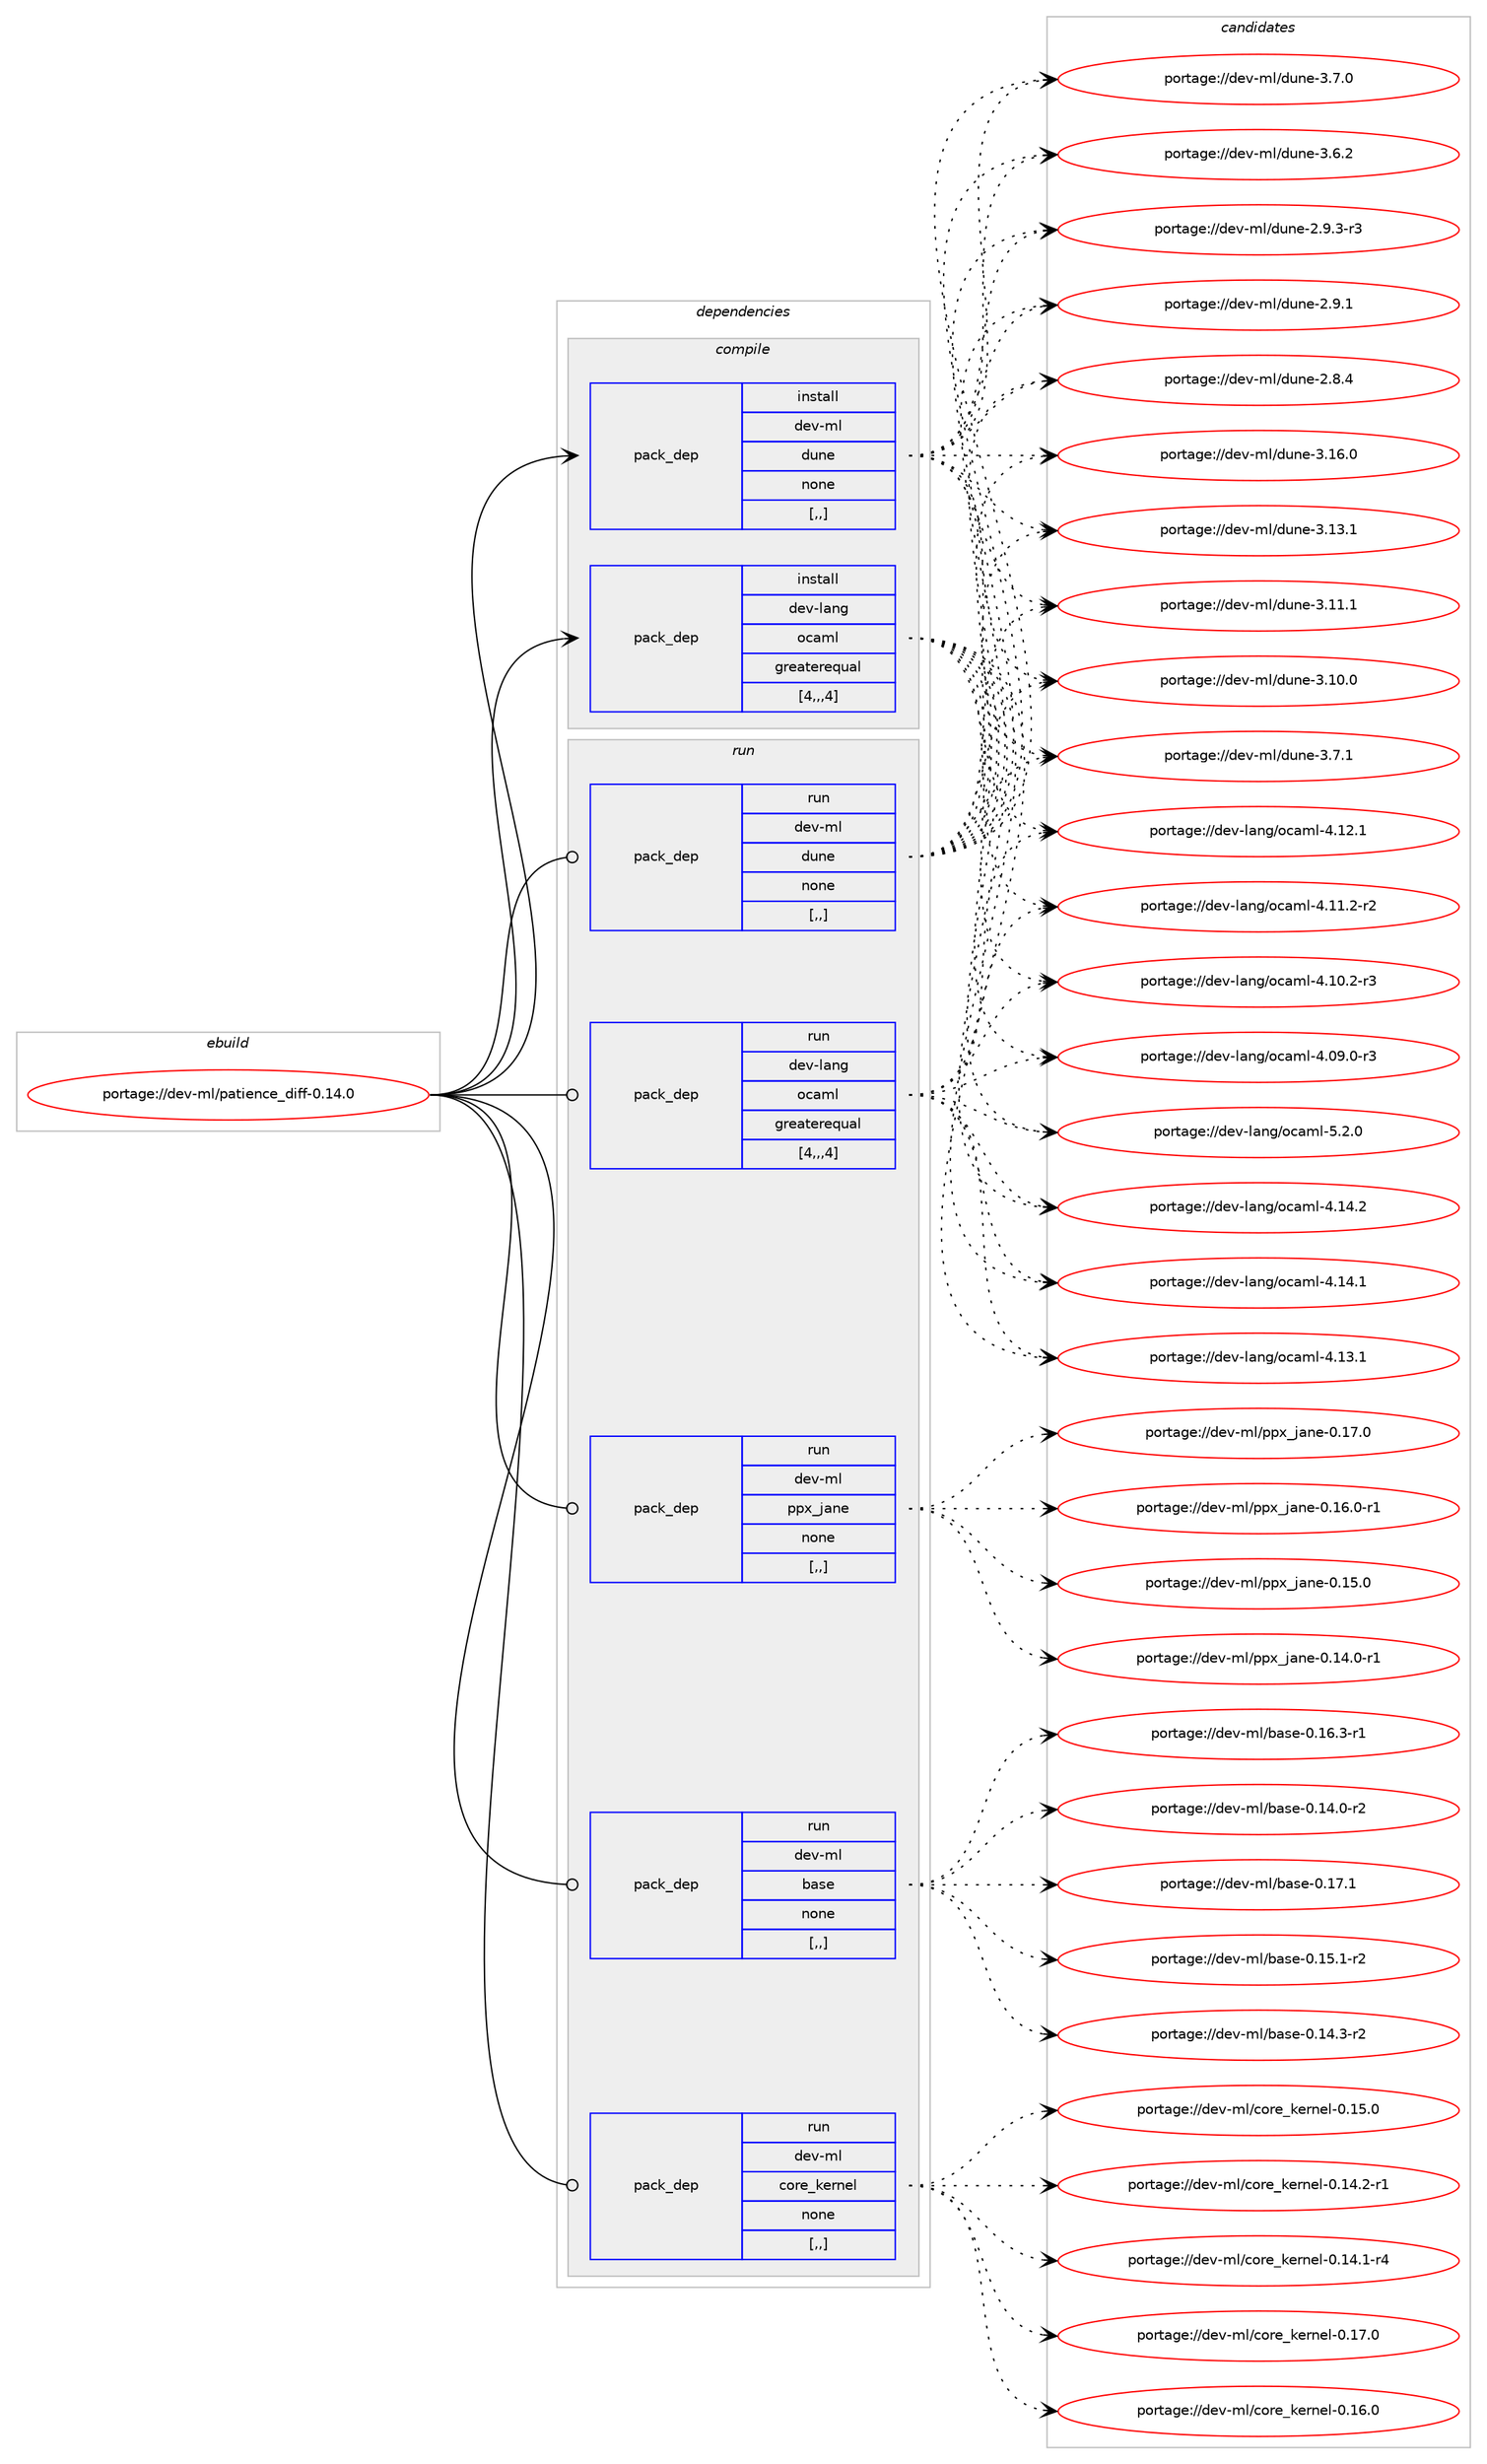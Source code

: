 digraph prolog {

# *************
# Graph options
# *************

newrank=true;
concentrate=true;
compound=true;
graph [rankdir=LR,fontname=Helvetica,fontsize=10,ranksep=1.5];#, ranksep=2.5, nodesep=0.2];
edge  [arrowhead=vee];
node  [fontname=Helvetica,fontsize=10];

# **********
# The ebuild
# **********

subgraph cluster_leftcol {
color=gray;
label=<<i>ebuild</i>>;
id [label="portage://dev-ml/patience_diff-0.14.0", color=red, width=4, href="../dev-ml/patience_diff-0.14.0.svg"];
}

# ****************
# The dependencies
# ****************

subgraph cluster_midcol {
color=gray;
label=<<i>dependencies</i>>;
subgraph cluster_compile {
fillcolor="#eeeeee";
style=filled;
label=<<i>compile</i>>;
subgraph pack91225 {
dependency122193 [label=<<TABLE BORDER="0" CELLBORDER="1" CELLSPACING="0" CELLPADDING="4" WIDTH="220"><TR><TD ROWSPAN="6" CELLPADDING="30">pack_dep</TD></TR><TR><TD WIDTH="110">install</TD></TR><TR><TD>dev-lang</TD></TR><TR><TD>ocaml</TD></TR><TR><TD>greaterequal</TD></TR><TR><TD>[4,,,4]</TD></TR></TABLE>>, shape=none, color=blue];
}
id:e -> dependency122193:w [weight=20,style="solid",arrowhead="vee"];
subgraph pack91226 {
dependency122194 [label=<<TABLE BORDER="0" CELLBORDER="1" CELLSPACING="0" CELLPADDING="4" WIDTH="220"><TR><TD ROWSPAN="6" CELLPADDING="30">pack_dep</TD></TR><TR><TD WIDTH="110">install</TD></TR><TR><TD>dev-ml</TD></TR><TR><TD>dune</TD></TR><TR><TD>none</TD></TR><TR><TD>[,,]</TD></TR></TABLE>>, shape=none, color=blue];
}
id:e -> dependency122194:w [weight=20,style="solid",arrowhead="vee"];
}
subgraph cluster_compileandrun {
fillcolor="#eeeeee";
style=filled;
label=<<i>compile and run</i>>;
}
subgraph cluster_run {
fillcolor="#eeeeee";
style=filled;
label=<<i>run</i>>;
subgraph pack91227 {
dependency122195 [label=<<TABLE BORDER="0" CELLBORDER="1" CELLSPACING="0" CELLPADDING="4" WIDTH="220"><TR><TD ROWSPAN="6" CELLPADDING="30">pack_dep</TD></TR><TR><TD WIDTH="110">run</TD></TR><TR><TD>dev-lang</TD></TR><TR><TD>ocaml</TD></TR><TR><TD>greaterequal</TD></TR><TR><TD>[4,,,4]</TD></TR></TABLE>>, shape=none, color=blue];
}
id:e -> dependency122195:w [weight=20,style="solid",arrowhead="odot"];
subgraph pack91228 {
dependency122196 [label=<<TABLE BORDER="0" CELLBORDER="1" CELLSPACING="0" CELLPADDING="4" WIDTH="220"><TR><TD ROWSPAN="6" CELLPADDING="30">pack_dep</TD></TR><TR><TD WIDTH="110">run</TD></TR><TR><TD>dev-ml</TD></TR><TR><TD>base</TD></TR><TR><TD>none</TD></TR><TR><TD>[,,]</TD></TR></TABLE>>, shape=none, color=blue];
}
id:e -> dependency122196:w [weight=20,style="solid",arrowhead="odot"];
subgraph pack91229 {
dependency122197 [label=<<TABLE BORDER="0" CELLBORDER="1" CELLSPACING="0" CELLPADDING="4" WIDTH="220"><TR><TD ROWSPAN="6" CELLPADDING="30">pack_dep</TD></TR><TR><TD WIDTH="110">run</TD></TR><TR><TD>dev-ml</TD></TR><TR><TD>core_kernel</TD></TR><TR><TD>none</TD></TR><TR><TD>[,,]</TD></TR></TABLE>>, shape=none, color=blue];
}
id:e -> dependency122197:w [weight=20,style="solid",arrowhead="odot"];
subgraph pack91230 {
dependency122198 [label=<<TABLE BORDER="0" CELLBORDER="1" CELLSPACING="0" CELLPADDING="4" WIDTH="220"><TR><TD ROWSPAN="6" CELLPADDING="30">pack_dep</TD></TR><TR><TD WIDTH="110">run</TD></TR><TR><TD>dev-ml</TD></TR><TR><TD>dune</TD></TR><TR><TD>none</TD></TR><TR><TD>[,,]</TD></TR></TABLE>>, shape=none, color=blue];
}
id:e -> dependency122198:w [weight=20,style="solid",arrowhead="odot"];
subgraph pack91231 {
dependency122199 [label=<<TABLE BORDER="0" CELLBORDER="1" CELLSPACING="0" CELLPADDING="4" WIDTH="220"><TR><TD ROWSPAN="6" CELLPADDING="30">pack_dep</TD></TR><TR><TD WIDTH="110">run</TD></TR><TR><TD>dev-ml</TD></TR><TR><TD>ppx_jane</TD></TR><TR><TD>none</TD></TR><TR><TD>[,,]</TD></TR></TABLE>>, shape=none, color=blue];
}
id:e -> dependency122199:w [weight=20,style="solid",arrowhead="odot"];
}
}

# **************
# The candidates
# **************

subgraph cluster_choices {
rank=same;
color=gray;
label=<<i>candidates</i>>;

subgraph choice91225 {
color=black;
nodesep=1;
choice1001011184510897110103471119997109108455346504648 [label="portage://dev-lang/ocaml-5.2.0", color=red, width=4,href="../dev-lang/ocaml-5.2.0.svg"];
choice100101118451089711010347111999710910845524649524650 [label="portage://dev-lang/ocaml-4.14.2", color=red, width=4,href="../dev-lang/ocaml-4.14.2.svg"];
choice100101118451089711010347111999710910845524649524649 [label="portage://dev-lang/ocaml-4.14.1", color=red, width=4,href="../dev-lang/ocaml-4.14.1.svg"];
choice100101118451089711010347111999710910845524649514649 [label="portage://dev-lang/ocaml-4.13.1", color=red, width=4,href="../dev-lang/ocaml-4.13.1.svg"];
choice100101118451089711010347111999710910845524649504649 [label="portage://dev-lang/ocaml-4.12.1", color=red, width=4,href="../dev-lang/ocaml-4.12.1.svg"];
choice1001011184510897110103471119997109108455246494946504511450 [label="portage://dev-lang/ocaml-4.11.2-r2", color=red, width=4,href="../dev-lang/ocaml-4.11.2-r2.svg"];
choice1001011184510897110103471119997109108455246494846504511451 [label="portage://dev-lang/ocaml-4.10.2-r3", color=red, width=4,href="../dev-lang/ocaml-4.10.2-r3.svg"];
choice1001011184510897110103471119997109108455246485746484511451 [label="portage://dev-lang/ocaml-4.09.0-r3", color=red, width=4,href="../dev-lang/ocaml-4.09.0-r3.svg"];
dependency122193:e -> choice1001011184510897110103471119997109108455346504648:w [style=dotted,weight="100"];
dependency122193:e -> choice100101118451089711010347111999710910845524649524650:w [style=dotted,weight="100"];
dependency122193:e -> choice100101118451089711010347111999710910845524649524649:w [style=dotted,weight="100"];
dependency122193:e -> choice100101118451089711010347111999710910845524649514649:w [style=dotted,weight="100"];
dependency122193:e -> choice100101118451089711010347111999710910845524649504649:w [style=dotted,weight="100"];
dependency122193:e -> choice1001011184510897110103471119997109108455246494946504511450:w [style=dotted,weight="100"];
dependency122193:e -> choice1001011184510897110103471119997109108455246494846504511451:w [style=dotted,weight="100"];
dependency122193:e -> choice1001011184510897110103471119997109108455246485746484511451:w [style=dotted,weight="100"];
}
subgraph choice91226 {
color=black;
nodesep=1;
choice100101118451091084710011711010145514649544648 [label="portage://dev-ml/dune-3.16.0", color=red, width=4,href="../dev-ml/dune-3.16.0.svg"];
choice100101118451091084710011711010145514649514649 [label="portage://dev-ml/dune-3.13.1", color=red, width=4,href="../dev-ml/dune-3.13.1.svg"];
choice100101118451091084710011711010145514649494649 [label="portage://dev-ml/dune-3.11.1", color=red, width=4,href="../dev-ml/dune-3.11.1.svg"];
choice100101118451091084710011711010145514649484648 [label="portage://dev-ml/dune-3.10.0", color=red, width=4,href="../dev-ml/dune-3.10.0.svg"];
choice1001011184510910847100117110101455146554649 [label="portage://dev-ml/dune-3.7.1", color=red, width=4,href="../dev-ml/dune-3.7.1.svg"];
choice1001011184510910847100117110101455146554648 [label="portage://dev-ml/dune-3.7.0", color=red, width=4,href="../dev-ml/dune-3.7.0.svg"];
choice1001011184510910847100117110101455146544650 [label="portage://dev-ml/dune-3.6.2", color=red, width=4,href="../dev-ml/dune-3.6.2.svg"];
choice10010111845109108471001171101014550465746514511451 [label="portage://dev-ml/dune-2.9.3-r3", color=red, width=4,href="../dev-ml/dune-2.9.3-r3.svg"];
choice1001011184510910847100117110101455046574649 [label="portage://dev-ml/dune-2.9.1", color=red, width=4,href="../dev-ml/dune-2.9.1.svg"];
choice1001011184510910847100117110101455046564652 [label="portage://dev-ml/dune-2.8.4", color=red, width=4,href="../dev-ml/dune-2.8.4.svg"];
dependency122194:e -> choice100101118451091084710011711010145514649544648:w [style=dotted,weight="100"];
dependency122194:e -> choice100101118451091084710011711010145514649514649:w [style=dotted,weight="100"];
dependency122194:e -> choice100101118451091084710011711010145514649494649:w [style=dotted,weight="100"];
dependency122194:e -> choice100101118451091084710011711010145514649484648:w [style=dotted,weight="100"];
dependency122194:e -> choice1001011184510910847100117110101455146554649:w [style=dotted,weight="100"];
dependency122194:e -> choice1001011184510910847100117110101455146554648:w [style=dotted,weight="100"];
dependency122194:e -> choice1001011184510910847100117110101455146544650:w [style=dotted,weight="100"];
dependency122194:e -> choice10010111845109108471001171101014550465746514511451:w [style=dotted,weight="100"];
dependency122194:e -> choice1001011184510910847100117110101455046574649:w [style=dotted,weight="100"];
dependency122194:e -> choice1001011184510910847100117110101455046564652:w [style=dotted,weight="100"];
}
subgraph choice91227 {
color=black;
nodesep=1;
choice1001011184510897110103471119997109108455346504648 [label="portage://dev-lang/ocaml-5.2.0", color=red, width=4,href="../dev-lang/ocaml-5.2.0.svg"];
choice100101118451089711010347111999710910845524649524650 [label="portage://dev-lang/ocaml-4.14.2", color=red, width=4,href="../dev-lang/ocaml-4.14.2.svg"];
choice100101118451089711010347111999710910845524649524649 [label="portage://dev-lang/ocaml-4.14.1", color=red, width=4,href="../dev-lang/ocaml-4.14.1.svg"];
choice100101118451089711010347111999710910845524649514649 [label="portage://dev-lang/ocaml-4.13.1", color=red, width=4,href="../dev-lang/ocaml-4.13.1.svg"];
choice100101118451089711010347111999710910845524649504649 [label="portage://dev-lang/ocaml-4.12.1", color=red, width=4,href="../dev-lang/ocaml-4.12.1.svg"];
choice1001011184510897110103471119997109108455246494946504511450 [label="portage://dev-lang/ocaml-4.11.2-r2", color=red, width=4,href="../dev-lang/ocaml-4.11.2-r2.svg"];
choice1001011184510897110103471119997109108455246494846504511451 [label="portage://dev-lang/ocaml-4.10.2-r3", color=red, width=4,href="../dev-lang/ocaml-4.10.2-r3.svg"];
choice1001011184510897110103471119997109108455246485746484511451 [label="portage://dev-lang/ocaml-4.09.0-r3", color=red, width=4,href="../dev-lang/ocaml-4.09.0-r3.svg"];
dependency122195:e -> choice1001011184510897110103471119997109108455346504648:w [style=dotted,weight="100"];
dependency122195:e -> choice100101118451089711010347111999710910845524649524650:w [style=dotted,weight="100"];
dependency122195:e -> choice100101118451089711010347111999710910845524649524649:w [style=dotted,weight="100"];
dependency122195:e -> choice100101118451089711010347111999710910845524649514649:w [style=dotted,weight="100"];
dependency122195:e -> choice100101118451089711010347111999710910845524649504649:w [style=dotted,weight="100"];
dependency122195:e -> choice1001011184510897110103471119997109108455246494946504511450:w [style=dotted,weight="100"];
dependency122195:e -> choice1001011184510897110103471119997109108455246494846504511451:w [style=dotted,weight="100"];
dependency122195:e -> choice1001011184510897110103471119997109108455246485746484511451:w [style=dotted,weight="100"];
}
subgraph choice91228 {
color=black;
nodesep=1;
choice1001011184510910847989711510145484649554649 [label="portage://dev-ml/base-0.17.1", color=red, width=4,href="../dev-ml/base-0.17.1.svg"];
choice10010111845109108479897115101454846495446514511449 [label="portage://dev-ml/base-0.16.3-r1", color=red, width=4,href="../dev-ml/base-0.16.3-r1.svg"];
choice10010111845109108479897115101454846495346494511450 [label="portage://dev-ml/base-0.15.1-r2", color=red, width=4,href="../dev-ml/base-0.15.1-r2.svg"];
choice10010111845109108479897115101454846495246514511450 [label="portage://dev-ml/base-0.14.3-r2", color=red, width=4,href="../dev-ml/base-0.14.3-r2.svg"];
choice10010111845109108479897115101454846495246484511450 [label="portage://dev-ml/base-0.14.0-r2", color=red, width=4,href="../dev-ml/base-0.14.0-r2.svg"];
dependency122196:e -> choice1001011184510910847989711510145484649554649:w [style=dotted,weight="100"];
dependency122196:e -> choice10010111845109108479897115101454846495446514511449:w [style=dotted,weight="100"];
dependency122196:e -> choice10010111845109108479897115101454846495346494511450:w [style=dotted,weight="100"];
dependency122196:e -> choice10010111845109108479897115101454846495246514511450:w [style=dotted,weight="100"];
dependency122196:e -> choice10010111845109108479897115101454846495246484511450:w [style=dotted,weight="100"];
}
subgraph choice91229 {
color=black;
nodesep=1;
choice1001011184510910847991111141019510710111411010110845484649554648 [label="portage://dev-ml/core_kernel-0.17.0", color=red, width=4,href="../dev-ml/core_kernel-0.17.0.svg"];
choice1001011184510910847991111141019510710111411010110845484649544648 [label="portage://dev-ml/core_kernel-0.16.0", color=red, width=4,href="../dev-ml/core_kernel-0.16.0.svg"];
choice1001011184510910847991111141019510710111411010110845484649534648 [label="portage://dev-ml/core_kernel-0.15.0", color=red, width=4,href="../dev-ml/core_kernel-0.15.0.svg"];
choice10010111845109108479911111410195107101114110101108454846495246504511449 [label="portage://dev-ml/core_kernel-0.14.2-r1", color=red, width=4,href="../dev-ml/core_kernel-0.14.2-r1.svg"];
choice10010111845109108479911111410195107101114110101108454846495246494511452 [label="portage://dev-ml/core_kernel-0.14.1-r4", color=red, width=4,href="../dev-ml/core_kernel-0.14.1-r4.svg"];
dependency122197:e -> choice1001011184510910847991111141019510710111411010110845484649554648:w [style=dotted,weight="100"];
dependency122197:e -> choice1001011184510910847991111141019510710111411010110845484649544648:w [style=dotted,weight="100"];
dependency122197:e -> choice1001011184510910847991111141019510710111411010110845484649534648:w [style=dotted,weight="100"];
dependency122197:e -> choice10010111845109108479911111410195107101114110101108454846495246504511449:w [style=dotted,weight="100"];
dependency122197:e -> choice10010111845109108479911111410195107101114110101108454846495246494511452:w [style=dotted,weight="100"];
}
subgraph choice91230 {
color=black;
nodesep=1;
choice100101118451091084710011711010145514649544648 [label="portage://dev-ml/dune-3.16.0", color=red, width=4,href="../dev-ml/dune-3.16.0.svg"];
choice100101118451091084710011711010145514649514649 [label="portage://dev-ml/dune-3.13.1", color=red, width=4,href="../dev-ml/dune-3.13.1.svg"];
choice100101118451091084710011711010145514649494649 [label="portage://dev-ml/dune-3.11.1", color=red, width=4,href="../dev-ml/dune-3.11.1.svg"];
choice100101118451091084710011711010145514649484648 [label="portage://dev-ml/dune-3.10.0", color=red, width=4,href="../dev-ml/dune-3.10.0.svg"];
choice1001011184510910847100117110101455146554649 [label="portage://dev-ml/dune-3.7.1", color=red, width=4,href="../dev-ml/dune-3.7.1.svg"];
choice1001011184510910847100117110101455146554648 [label="portage://dev-ml/dune-3.7.0", color=red, width=4,href="../dev-ml/dune-3.7.0.svg"];
choice1001011184510910847100117110101455146544650 [label="portage://dev-ml/dune-3.6.2", color=red, width=4,href="../dev-ml/dune-3.6.2.svg"];
choice10010111845109108471001171101014550465746514511451 [label="portage://dev-ml/dune-2.9.3-r3", color=red, width=4,href="../dev-ml/dune-2.9.3-r3.svg"];
choice1001011184510910847100117110101455046574649 [label="portage://dev-ml/dune-2.9.1", color=red, width=4,href="../dev-ml/dune-2.9.1.svg"];
choice1001011184510910847100117110101455046564652 [label="portage://dev-ml/dune-2.8.4", color=red, width=4,href="../dev-ml/dune-2.8.4.svg"];
dependency122198:e -> choice100101118451091084710011711010145514649544648:w [style=dotted,weight="100"];
dependency122198:e -> choice100101118451091084710011711010145514649514649:w [style=dotted,weight="100"];
dependency122198:e -> choice100101118451091084710011711010145514649494649:w [style=dotted,weight="100"];
dependency122198:e -> choice100101118451091084710011711010145514649484648:w [style=dotted,weight="100"];
dependency122198:e -> choice1001011184510910847100117110101455146554649:w [style=dotted,weight="100"];
dependency122198:e -> choice1001011184510910847100117110101455146554648:w [style=dotted,weight="100"];
dependency122198:e -> choice1001011184510910847100117110101455146544650:w [style=dotted,weight="100"];
dependency122198:e -> choice10010111845109108471001171101014550465746514511451:w [style=dotted,weight="100"];
dependency122198:e -> choice1001011184510910847100117110101455046574649:w [style=dotted,weight="100"];
dependency122198:e -> choice1001011184510910847100117110101455046564652:w [style=dotted,weight="100"];
}
subgraph choice91231 {
color=black;
nodesep=1;
choice1001011184510910847112112120951069711010145484649554648 [label="portage://dev-ml/ppx_jane-0.17.0", color=red, width=4,href="../dev-ml/ppx_jane-0.17.0.svg"];
choice10010111845109108471121121209510697110101454846495446484511449 [label="portage://dev-ml/ppx_jane-0.16.0-r1", color=red, width=4,href="../dev-ml/ppx_jane-0.16.0-r1.svg"];
choice1001011184510910847112112120951069711010145484649534648 [label="portage://dev-ml/ppx_jane-0.15.0", color=red, width=4,href="../dev-ml/ppx_jane-0.15.0.svg"];
choice10010111845109108471121121209510697110101454846495246484511449 [label="portage://dev-ml/ppx_jane-0.14.0-r1", color=red, width=4,href="../dev-ml/ppx_jane-0.14.0-r1.svg"];
dependency122199:e -> choice1001011184510910847112112120951069711010145484649554648:w [style=dotted,weight="100"];
dependency122199:e -> choice10010111845109108471121121209510697110101454846495446484511449:w [style=dotted,weight="100"];
dependency122199:e -> choice1001011184510910847112112120951069711010145484649534648:w [style=dotted,weight="100"];
dependency122199:e -> choice10010111845109108471121121209510697110101454846495246484511449:w [style=dotted,weight="100"];
}
}

}
